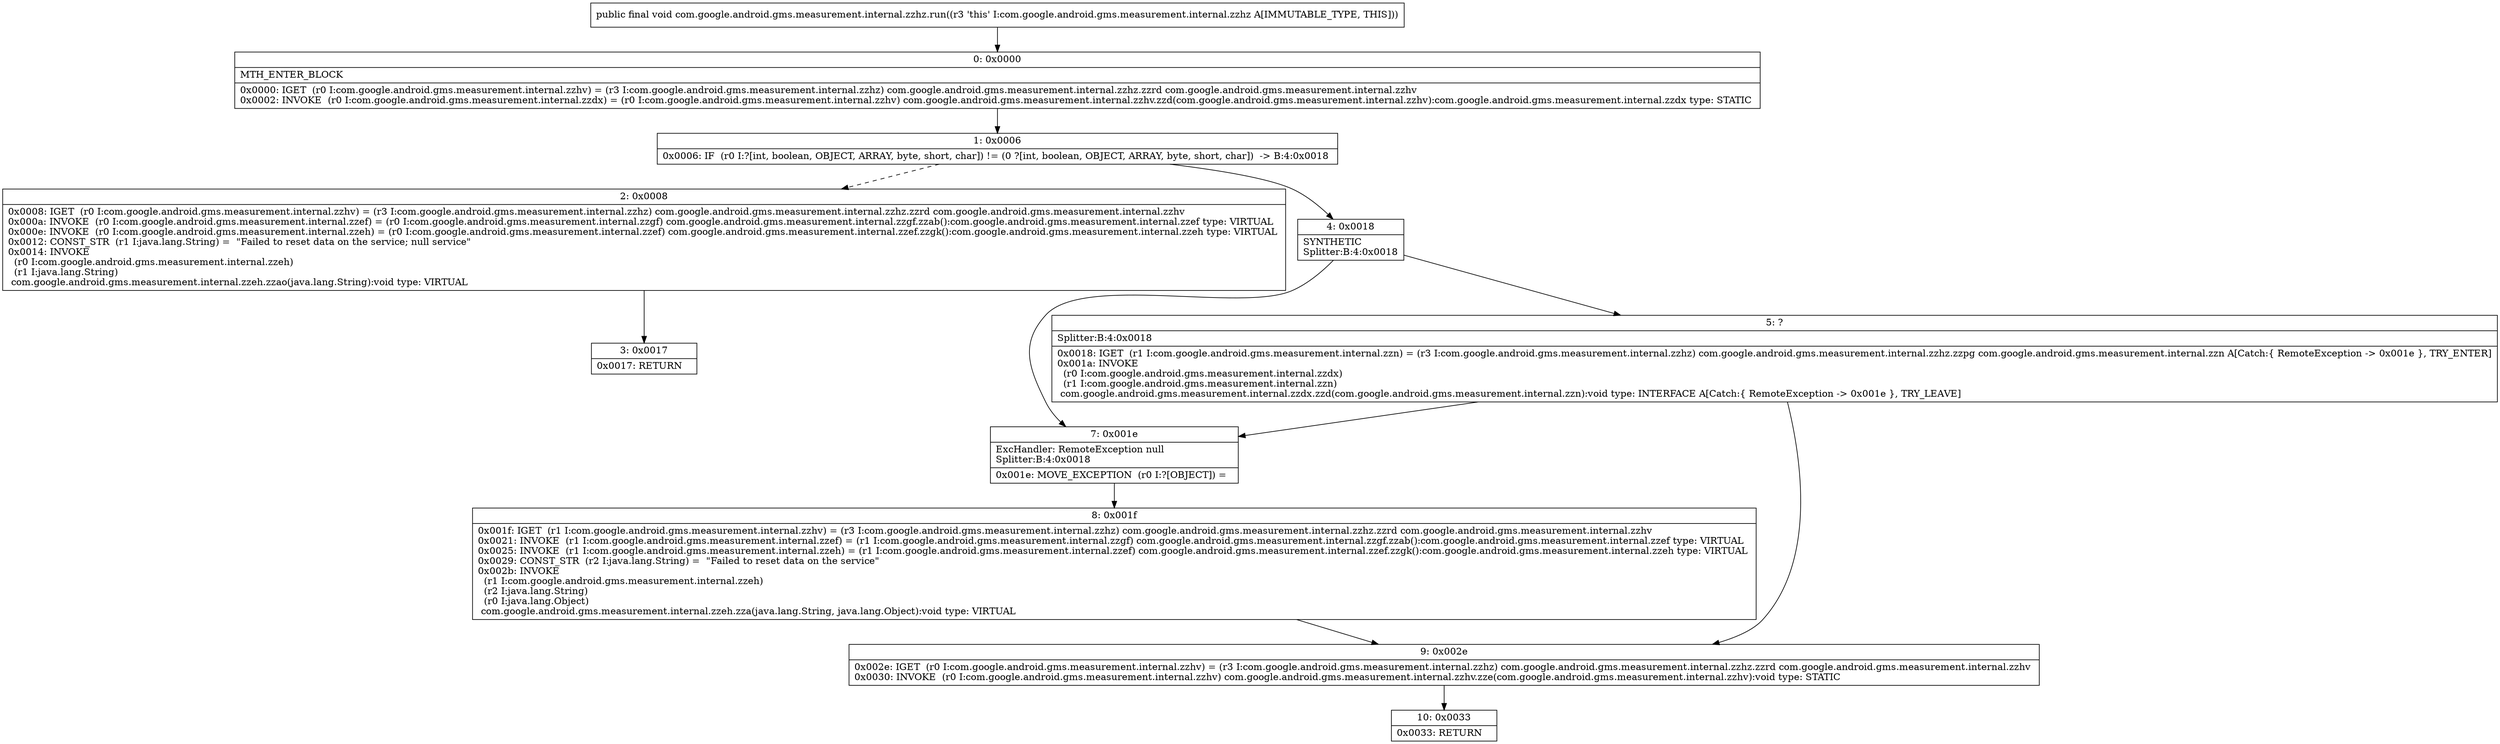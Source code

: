digraph "CFG forcom.google.android.gms.measurement.internal.zzhz.run()V" {
Node_0 [shape=record,label="{0\:\ 0x0000|MTH_ENTER_BLOCK\l|0x0000: IGET  (r0 I:com.google.android.gms.measurement.internal.zzhv) = (r3 I:com.google.android.gms.measurement.internal.zzhz) com.google.android.gms.measurement.internal.zzhz.zzrd com.google.android.gms.measurement.internal.zzhv \l0x0002: INVOKE  (r0 I:com.google.android.gms.measurement.internal.zzdx) = (r0 I:com.google.android.gms.measurement.internal.zzhv) com.google.android.gms.measurement.internal.zzhv.zzd(com.google.android.gms.measurement.internal.zzhv):com.google.android.gms.measurement.internal.zzdx type: STATIC \l}"];
Node_1 [shape=record,label="{1\:\ 0x0006|0x0006: IF  (r0 I:?[int, boolean, OBJECT, ARRAY, byte, short, char]) != (0 ?[int, boolean, OBJECT, ARRAY, byte, short, char])  \-\> B:4:0x0018 \l}"];
Node_2 [shape=record,label="{2\:\ 0x0008|0x0008: IGET  (r0 I:com.google.android.gms.measurement.internal.zzhv) = (r3 I:com.google.android.gms.measurement.internal.zzhz) com.google.android.gms.measurement.internal.zzhz.zzrd com.google.android.gms.measurement.internal.zzhv \l0x000a: INVOKE  (r0 I:com.google.android.gms.measurement.internal.zzef) = (r0 I:com.google.android.gms.measurement.internal.zzgf) com.google.android.gms.measurement.internal.zzgf.zzab():com.google.android.gms.measurement.internal.zzef type: VIRTUAL \l0x000e: INVOKE  (r0 I:com.google.android.gms.measurement.internal.zzeh) = (r0 I:com.google.android.gms.measurement.internal.zzef) com.google.android.gms.measurement.internal.zzef.zzgk():com.google.android.gms.measurement.internal.zzeh type: VIRTUAL \l0x0012: CONST_STR  (r1 I:java.lang.String) =  \"Failed to reset data on the service; null service\" \l0x0014: INVOKE  \l  (r0 I:com.google.android.gms.measurement.internal.zzeh)\l  (r1 I:java.lang.String)\l com.google.android.gms.measurement.internal.zzeh.zzao(java.lang.String):void type: VIRTUAL \l}"];
Node_3 [shape=record,label="{3\:\ 0x0017|0x0017: RETURN   \l}"];
Node_4 [shape=record,label="{4\:\ 0x0018|SYNTHETIC\lSplitter:B:4:0x0018\l}"];
Node_5 [shape=record,label="{5\:\ ?|Splitter:B:4:0x0018\l|0x0018: IGET  (r1 I:com.google.android.gms.measurement.internal.zzn) = (r3 I:com.google.android.gms.measurement.internal.zzhz) com.google.android.gms.measurement.internal.zzhz.zzpg com.google.android.gms.measurement.internal.zzn A[Catch:\{ RemoteException \-\> 0x001e \}, TRY_ENTER]\l0x001a: INVOKE  \l  (r0 I:com.google.android.gms.measurement.internal.zzdx)\l  (r1 I:com.google.android.gms.measurement.internal.zzn)\l com.google.android.gms.measurement.internal.zzdx.zzd(com.google.android.gms.measurement.internal.zzn):void type: INTERFACE A[Catch:\{ RemoteException \-\> 0x001e \}, TRY_LEAVE]\l}"];
Node_7 [shape=record,label="{7\:\ 0x001e|ExcHandler: RemoteException null\lSplitter:B:4:0x0018\l|0x001e: MOVE_EXCEPTION  (r0 I:?[OBJECT]) =  \l}"];
Node_8 [shape=record,label="{8\:\ 0x001f|0x001f: IGET  (r1 I:com.google.android.gms.measurement.internal.zzhv) = (r3 I:com.google.android.gms.measurement.internal.zzhz) com.google.android.gms.measurement.internal.zzhz.zzrd com.google.android.gms.measurement.internal.zzhv \l0x0021: INVOKE  (r1 I:com.google.android.gms.measurement.internal.zzef) = (r1 I:com.google.android.gms.measurement.internal.zzgf) com.google.android.gms.measurement.internal.zzgf.zzab():com.google.android.gms.measurement.internal.zzef type: VIRTUAL \l0x0025: INVOKE  (r1 I:com.google.android.gms.measurement.internal.zzeh) = (r1 I:com.google.android.gms.measurement.internal.zzef) com.google.android.gms.measurement.internal.zzef.zzgk():com.google.android.gms.measurement.internal.zzeh type: VIRTUAL \l0x0029: CONST_STR  (r2 I:java.lang.String) =  \"Failed to reset data on the service\" \l0x002b: INVOKE  \l  (r1 I:com.google.android.gms.measurement.internal.zzeh)\l  (r2 I:java.lang.String)\l  (r0 I:java.lang.Object)\l com.google.android.gms.measurement.internal.zzeh.zza(java.lang.String, java.lang.Object):void type: VIRTUAL \l}"];
Node_9 [shape=record,label="{9\:\ 0x002e|0x002e: IGET  (r0 I:com.google.android.gms.measurement.internal.zzhv) = (r3 I:com.google.android.gms.measurement.internal.zzhz) com.google.android.gms.measurement.internal.zzhz.zzrd com.google.android.gms.measurement.internal.zzhv \l0x0030: INVOKE  (r0 I:com.google.android.gms.measurement.internal.zzhv) com.google.android.gms.measurement.internal.zzhv.zze(com.google.android.gms.measurement.internal.zzhv):void type: STATIC \l}"];
Node_10 [shape=record,label="{10\:\ 0x0033|0x0033: RETURN   \l}"];
MethodNode[shape=record,label="{public final void com.google.android.gms.measurement.internal.zzhz.run((r3 'this' I:com.google.android.gms.measurement.internal.zzhz A[IMMUTABLE_TYPE, THIS])) }"];
MethodNode -> Node_0;
Node_0 -> Node_1;
Node_1 -> Node_2[style=dashed];
Node_1 -> Node_4;
Node_2 -> Node_3;
Node_4 -> Node_5;
Node_4 -> Node_7;
Node_5 -> Node_7;
Node_5 -> Node_9;
Node_7 -> Node_8;
Node_8 -> Node_9;
Node_9 -> Node_10;
}


